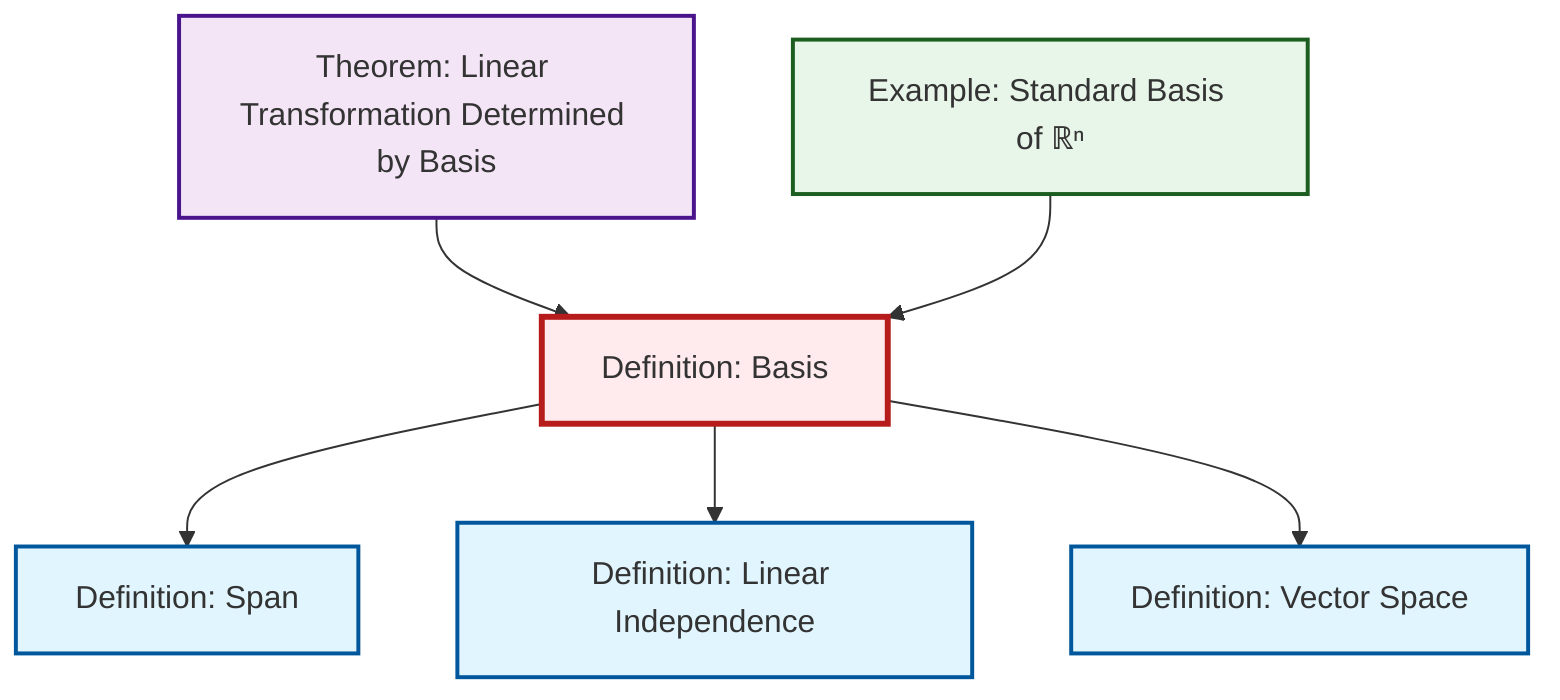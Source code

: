 graph TD
    classDef definition fill:#e1f5fe,stroke:#01579b,stroke-width:2px
    classDef theorem fill:#f3e5f5,stroke:#4a148c,stroke-width:2px
    classDef axiom fill:#fff3e0,stroke:#e65100,stroke-width:2px
    classDef example fill:#e8f5e9,stroke:#1b5e20,stroke-width:2px
    classDef current fill:#ffebee,stroke:#b71c1c,stroke-width:3px
    def-vector-space["Definition: Vector Space"]:::definition
    ex-standard-basis-rn["Example: Standard Basis of ℝⁿ"]:::example
    def-span["Definition: Span"]:::definition
    def-basis["Definition: Basis"]:::definition
    def-linear-independence["Definition: Linear Independence"]:::definition
    thm-linear-transformation-basis["Theorem: Linear Transformation Determined by Basis"]:::theorem
    thm-linear-transformation-basis --> def-basis
    def-basis --> def-span
    ex-standard-basis-rn --> def-basis
    def-basis --> def-linear-independence
    def-basis --> def-vector-space
    class def-basis current